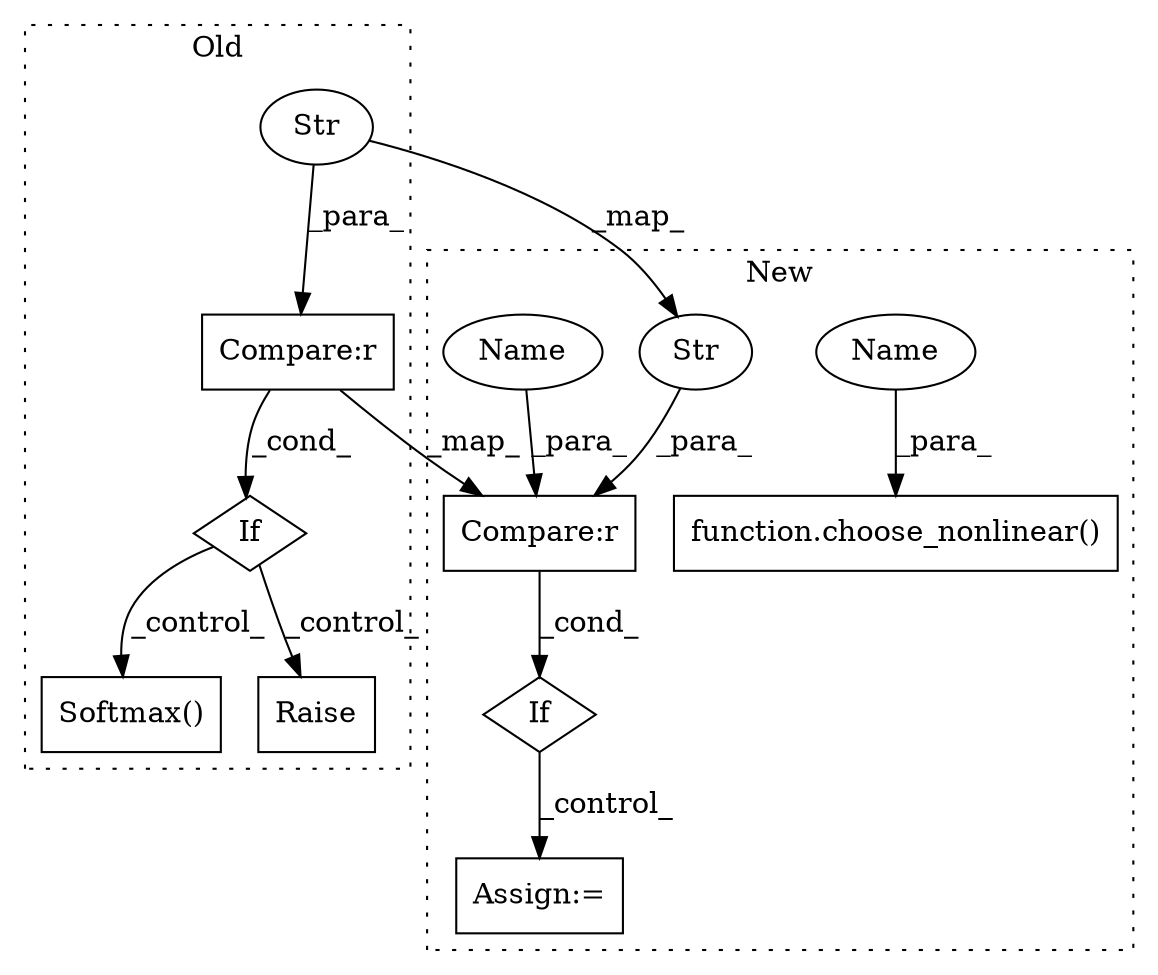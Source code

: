 digraph G {
subgraph cluster0 {
1 [label="Softmax()" a="75" s="1541" l="17" shape="box"];
3 [label="If" a="96" s="1476,1503" l="0,14" shape="diamond"];
5 [label="Compare:r" a="40" s="1476" l="27" shape="box"];
7 [label="Str" a="66" s="1494" l="9" shape="ellipse"];
9 [label="Raise" a="91" s="1585" l="6" shape="box"];
label = "Old";
style="dotted";
}
subgraph cluster1 {
2 [label="function.choose_nonlinear()" a="75" s="1555,1586" l="17,11" shape="box"];
4 [label="Compare:r" a="40" s="1455" l="27" shape="box"];
6 [label="If" a="96" s="1452,1482" l="3,14" shape="diamond"];
8 [label="Str" a="66" s="1473" l="9" shape="ellipse"];
10 [label="Assign:=" a="68" s="1509" l="3" shape="box"];
11 [label="Name" a="87" s="1572" l="14" shape="ellipse"];
12 [label="Name" a="87" s="1455" l="14" shape="ellipse"];
label = "New";
style="dotted";
}
3 -> 9 [label="_control_"];
3 -> 1 [label="_control_"];
4 -> 6 [label="_cond_"];
5 -> 3 [label="_cond_"];
5 -> 4 [label="_map_"];
6 -> 10 [label="_control_"];
7 -> 8 [label="_map_"];
7 -> 5 [label="_para_"];
8 -> 4 [label="_para_"];
11 -> 2 [label="_para_"];
12 -> 4 [label="_para_"];
}